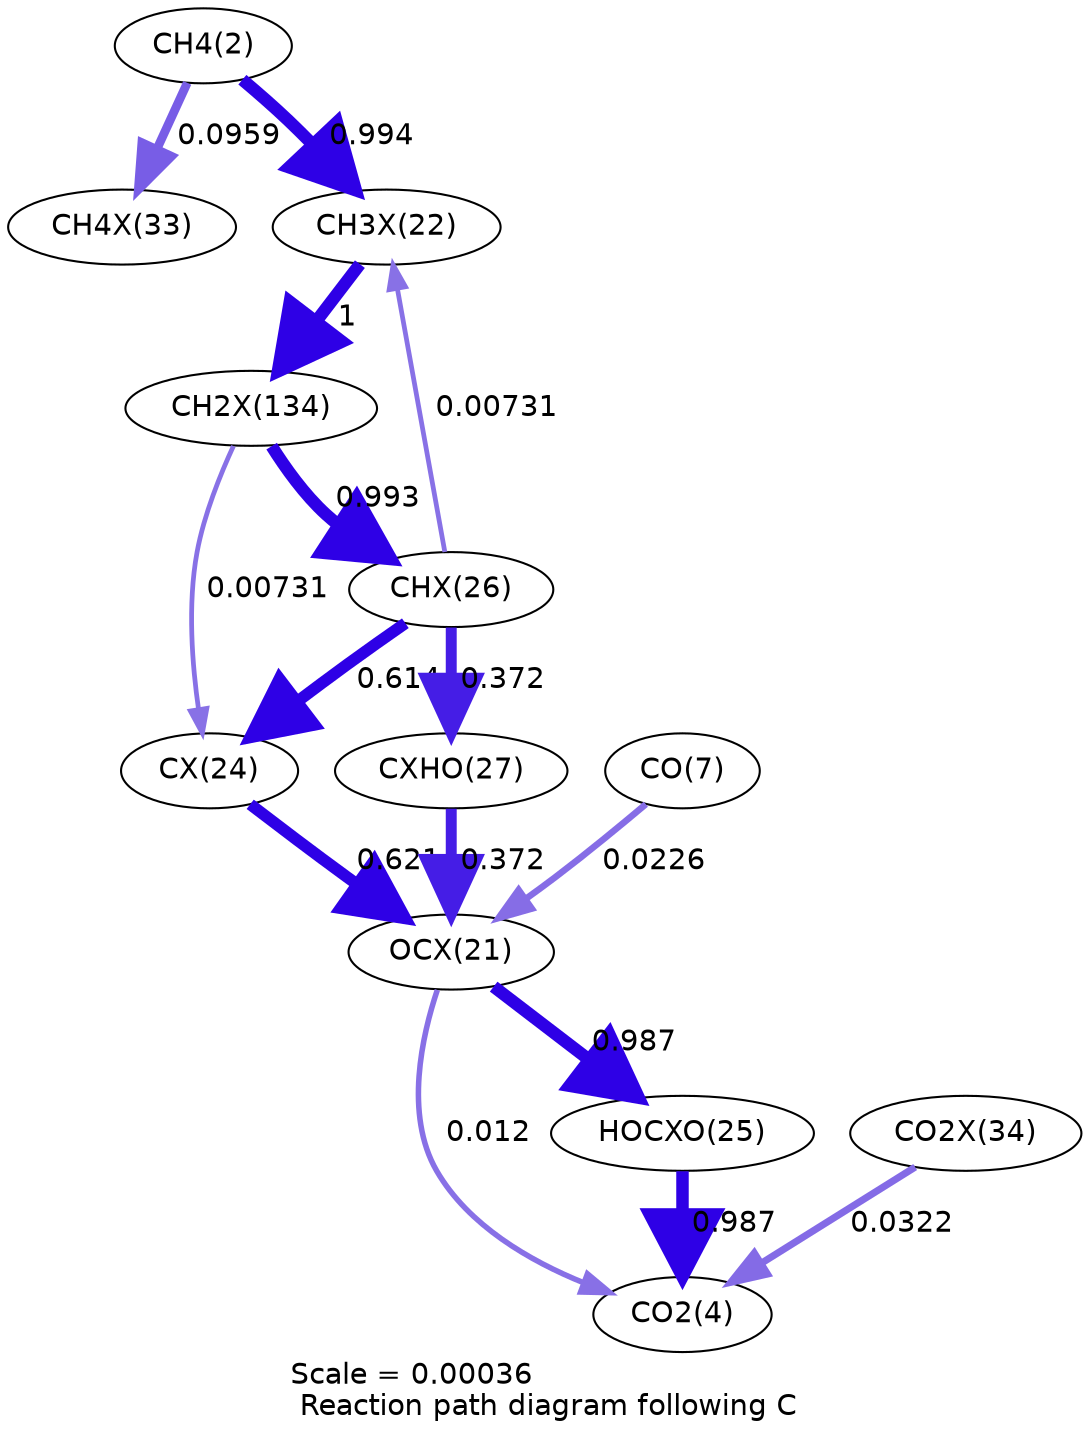 digraph reaction_paths {
center=1;
s4 -> s31[fontname="Helvetica", penwidth=4.23, arrowsize=2.11, color="0.7, 0.596, 0.9"
, label=" 0.0959"];
s4 -> s25[fontname="Helvetica", penwidth=6, arrowsize=3, color="0.7, 1.49, 0.9"
, label=" 0.994"];
s25 -> s37[fontname="Helvetica", penwidth=6, arrowsize=3, color="0.7, 1.5, 0.9"
, label=" 1"];
s29 -> s25[fontname="Helvetica", penwidth=2.29, arrowsize=1.14, color="0.7, 0.507, 0.9"
, label=" 0.00731"];
s37 -> s29[fontname="Helvetica", penwidth=5.99, arrowsize=3, color="0.7, 1.49, 0.9"
, label=" 0.993"];
s37 -> s27[fontname="Helvetica", penwidth=2.29, arrowsize=1.14, color="0.7, 0.507, 0.9"
, label=" 0.00731"];
s29 -> s30[fontname="Helvetica", penwidth=5.25, arrowsize=2.63, color="0.7, 0.872, 0.9"
, label=" 0.372"];
s29 -> s27[fontname="Helvetica", penwidth=5.63, arrowsize=2.82, color="0.7, 1.11, 0.9"
, label=" 0.614"];
s30 -> s24[fontname="Helvetica", penwidth=5.25, arrowsize=2.63, color="0.7, 0.872, 0.9"
, label=" 0.372"];
s9 -> s24[fontname="Helvetica", penwidth=3.14, arrowsize=1.57, color="0.7, 0.523, 0.9"
, label=" 0.0226"];
s24 -> s6[fontname="Helvetica", penwidth=2.66, arrowsize=1.33, color="0.7, 0.512, 0.9"
, label=" 0.012"];
s27 -> s24[fontname="Helvetica", penwidth=5.64, arrowsize=2.82, color="0.7, 1.12, 0.9"
, label=" 0.621"];
s24 -> s28[fontname="Helvetica", penwidth=5.99, arrowsize=2.99, color="0.7, 1.49, 0.9"
, label=" 0.987"];
s28 -> s6[fontname="Helvetica", penwidth=5.99, arrowsize=2.99, color="0.7, 1.49, 0.9"
, label=" 0.987"];
s32 -> s6[fontname="Helvetica", penwidth=3.41, arrowsize=1.7, color="0.7, 0.532, 0.9"
, label=" 0.0322"];
s4 [ fontname="Helvetica", label="CH4(2)"];
s6 [ fontname="Helvetica", label="CO2(4)"];
s9 [ fontname="Helvetica", label="CO(7)"];
s24 [ fontname="Helvetica", label="OCX(21)"];
s25 [ fontname="Helvetica", label="CH3X(22)"];
s27 [ fontname="Helvetica", label="CX(24)"];
s28 [ fontname="Helvetica", label="HOCXO(25)"];
s29 [ fontname="Helvetica", label="CHX(26)"];
s30 [ fontname="Helvetica", label="CXHO(27)"];
s31 [ fontname="Helvetica", label="CH4X(33)"];
s32 [ fontname="Helvetica", label="CO2X(34)"];
s37 [ fontname="Helvetica", label="CH2X(134)"];
 label = "Scale = 0.00036\l Reaction path diagram following C";
 fontname = "Helvetica";
}
